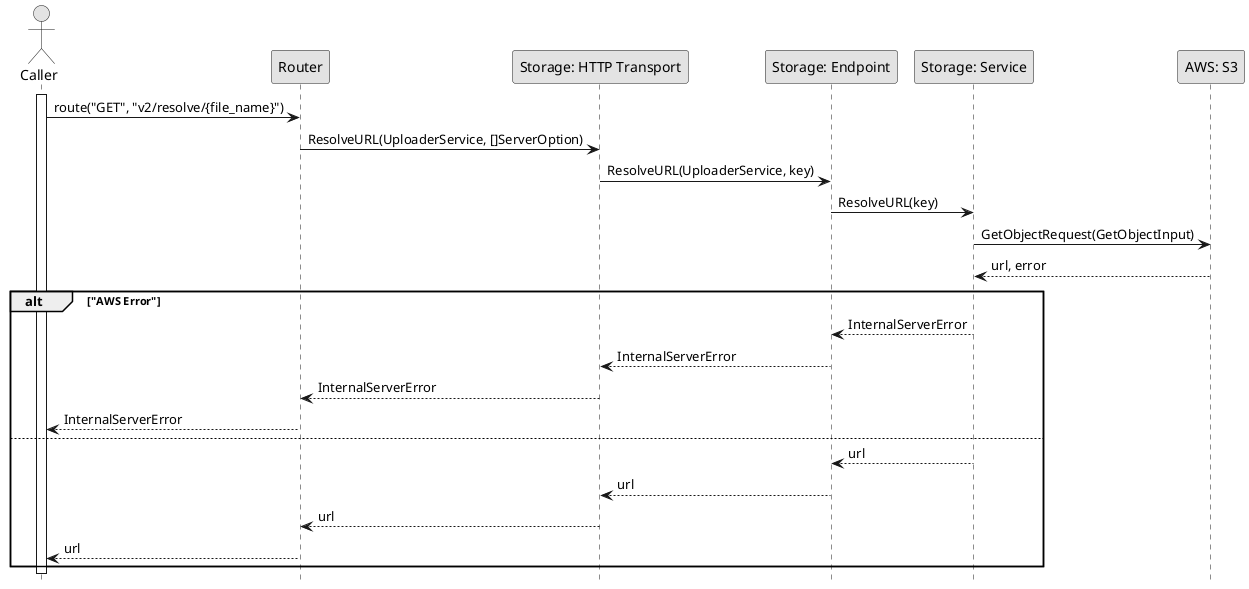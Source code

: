 @startuml Resolve

skinparam Monochrome true
skinparam Shadowing false
hide footbox

actor Caller
participant "Router" as Router
participant "Storage: HTTP Transport" as StorageHTTPTransport
participant "Storage: Endpoint" as StorageEndpoint
participant "Storage: Service" as StorageService
participant "AWS: S3" as AWSS3


activate Caller

Caller->Router: route("GET", "v2/resolve/{file_name}")
Router->StorageHTTPTransport: ResolveURL(UploaderService, []ServerOption)
StorageHTTPTransport->StorageEndpoint: ResolveURL(UploaderService, key)
StorageEndpoint->StorageService: ResolveURL(key)
StorageService->AWSS3: GetObjectRequest(GetObjectInput)
AWSS3-->StorageService: url, error

alt "AWS Error"
    StorageService-->StorageEndpoint: InternalServerError
    StorageEndpoint-->StorageHTTPTransport: InternalServerError
    StorageHTTPTransport-->Router: InternalServerError
    Router-->Caller: InternalServerError
else
    StorageService-->StorageEndpoint: url
    StorageEndpoint-->StorageHTTPTransport: url
    StorageHTTPTransport-->Router: url
    Router-->Caller: url
end

deactivate Caller

@enduml